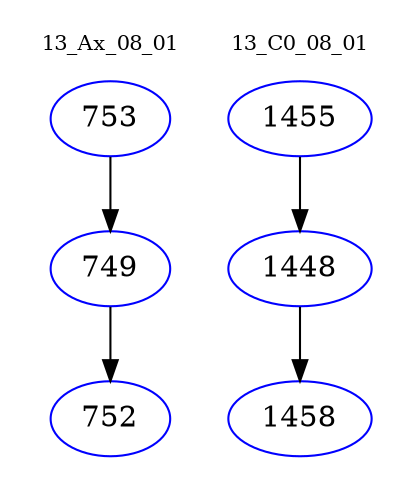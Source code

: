 digraph{
subgraph cluster_0 {
color = white
label = "13_Ax_08_01";
fontsize=10;
T0_753 [label="753", color="blue"]
T0_753 -> T0_749 [color="black"]
T0_749 [label="749", color="blue"]
T0_749 -> T0_752 [color="black"]
T0_752 [label="752", color="blue"]
}
subgraph cluster_1 {
color = white
label = "13_C0_08_01";
fontsize=10;
T1_1455 [label="1455", color="blue"]
T1_1455 -> T1_1448 [color="black"]
T1_1448 [label="1448", color="blue"]
T1_1448 -> T1_1458 [color="black"]
T1_1458 [label="1458", color="blue"]
}
}
